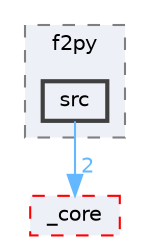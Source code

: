 digraph "env/lib/python3.12/site-packages/numpy/f2py/src"
{
 // LATEX_PDF_SIZE
  bgcolor="transparent";
  edge [fontname=Helvetica,fontsize=10,labelfontname=Helvetica,labelfontsize=10];
  node [fontname=Helvetica,fontsize=10,shape=box,height=0.2,width=0.4];
  compound=true
  subgraph clusterdir_f7a7ba746510cd8a929fc9fa29f16ade {
    graph [ bgcolor="#edf0f7", pencolor="grey50", label="f2py", fontname=Helvetica,fontsize=10 style="filled,dashed", URL="dir_f7a7ba746510cd8a929fc9fa29f16ade.html",tooltip=""]
  dir_b915de1e4e5d553be55cd591528e6b8f [label="src", fillcolor="#edf0f7", color="grey25", style="filled,bold", URL="dir_b915de1e4e5d553be55cd591528e6b8f.html",tooltip=""];
  }
  dir_b22f85b950d8f6200a0f02c335cae479 [label="_core", fillcolor="#edf0f7", color="red", style="filled,dashed", URL="dir_b22f85b950d8f6200a0f02c335cae479.html",tooltip=""];
  dir_b915de1e4e5d553be55cd591528e6b8f->dir_b22f85b950d8f6200a0f02c335cae479 [headlabel="2", labeldistance=1.5 headhref="dir_000448_000002.html" href="dir_000448_000002.html" color="steelblue1" fontcolor="steelblue1"];
}
